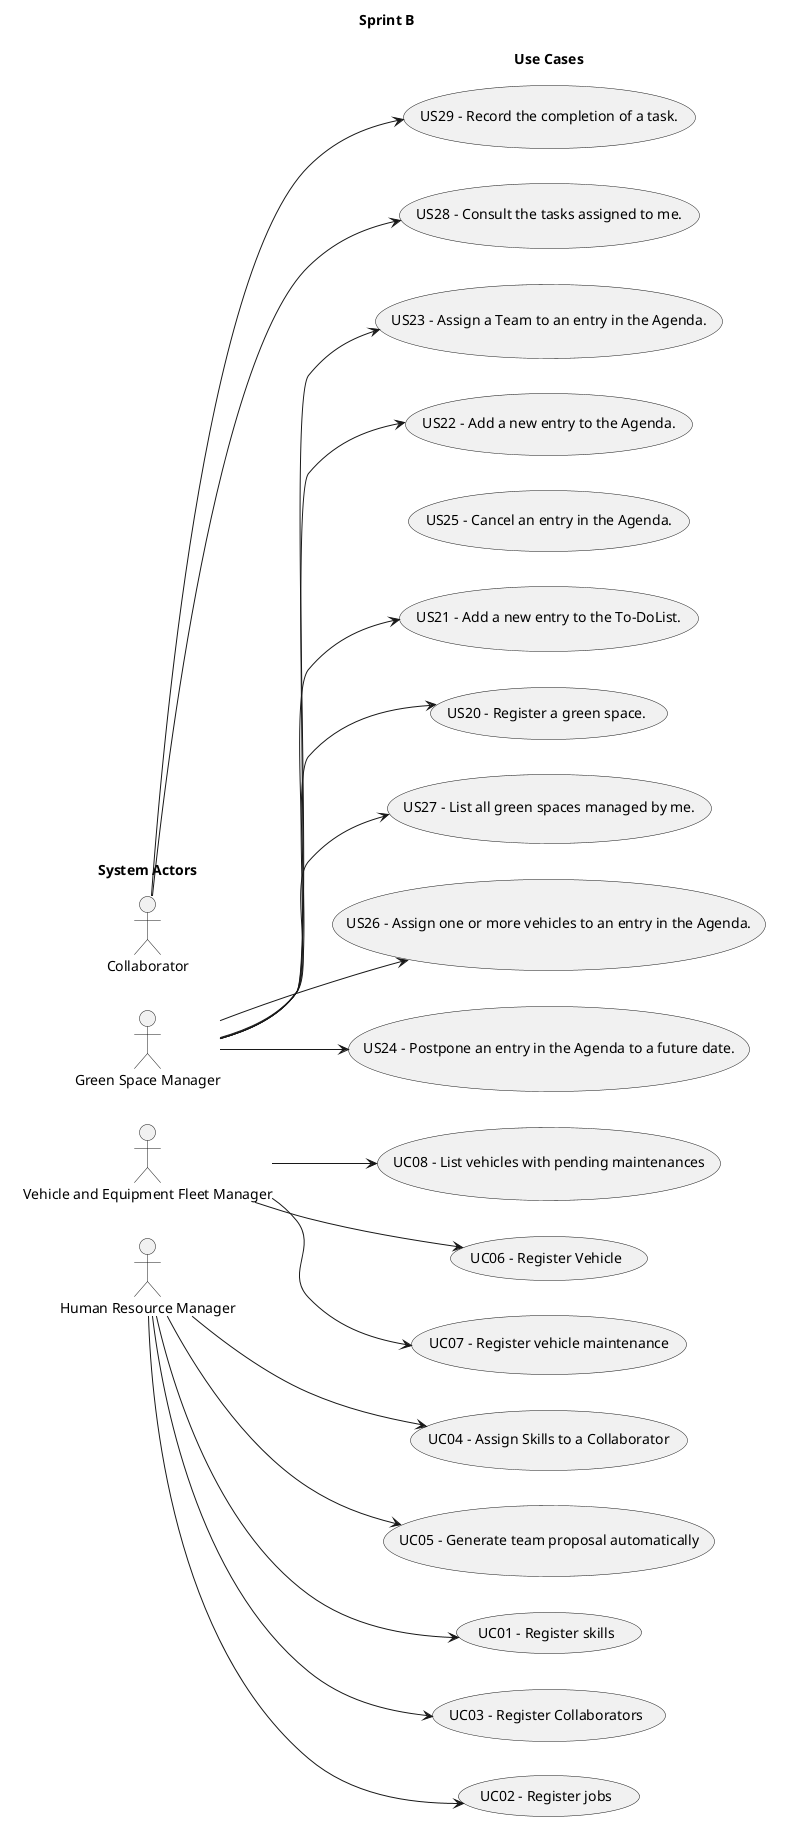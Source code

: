 @startuml
'skinparam monochrome true
skinparam packageStyle rectangle
'skinparam shadowing false

skinparam rectangle{
    BorderColor white

}

title Sprint B

left to right direction

rectangle "System Actors" as actors {
    actor "Collaborator" as COLAB

    actor "Green Space Manager" as GSM
    actor "Vehicle and Equipment Fleet Manager" as VFM
    actor "Human Resource Manager" as HRM

}




rectangle "Use Cases" as usecases{

    usecase "US29 - Record the completion of a task." as UC29
    usecase "US28 - Consult the tasks assigned to me." as UC28
    usecase "US27 - List all green spaces managed by me." as UC27
    usecase "US26 - Assign one or more vehicles to an entry in the Agenda." as UC26
    usecase "US25 - Cancel an entry in the Agenda." as UC25
    usecase "US24 - Postpone an entry in the Agenda to a future date." as UC24
    usecase "US23 - Assign a Team to an entry in the Agenda." as UC23
    usecase "US22 - Add a new entry to the Agenda." as UC22
    usecase "US21 - Add a new entry to the To-DoList." as UC21
    usecase "US20 - Register a green space." as UC20

    usecase "UC08 - List vehicles with pending maintenances" as UC08
    usecase "UC06 - Register Vehicle" as UC06
    usecase "UC01 - Register skills" as UC01
    usecase "UC03 - Register Collaborators" as UC03
    usecase "UC02 - Register jobs" as UC02
    usecase "UC04 - Assign Skills to a Collaborator" as UC04
    usecase "UC05 - Generate team proposal automatically" as UC05
    usecase "UC07 - Register vehicle maintenance" as UC07




    HRM --> UC02
    HRM --> UC01
    HRM --> UC03
    HRM --> UC04
    HRM --> UC05



    GSM --> UC20
    GSM --> UC21
    GSM --> UC22
    GSM --> UC23
    GSM --> UC24
    GSM --> UC26
    GSM --> UC27

    VFM --> UC06
    VFM --> UC07
    VFM --> UC08

    COLAB --> UC28
    COLAB --> UC29
}


'note left of usecases
    'System
'end note

'note right of actors
'    Rectangles and Titles are for
'    demonstration purposes only.
'    Omitt on your diagrams.
'end note

@enduml